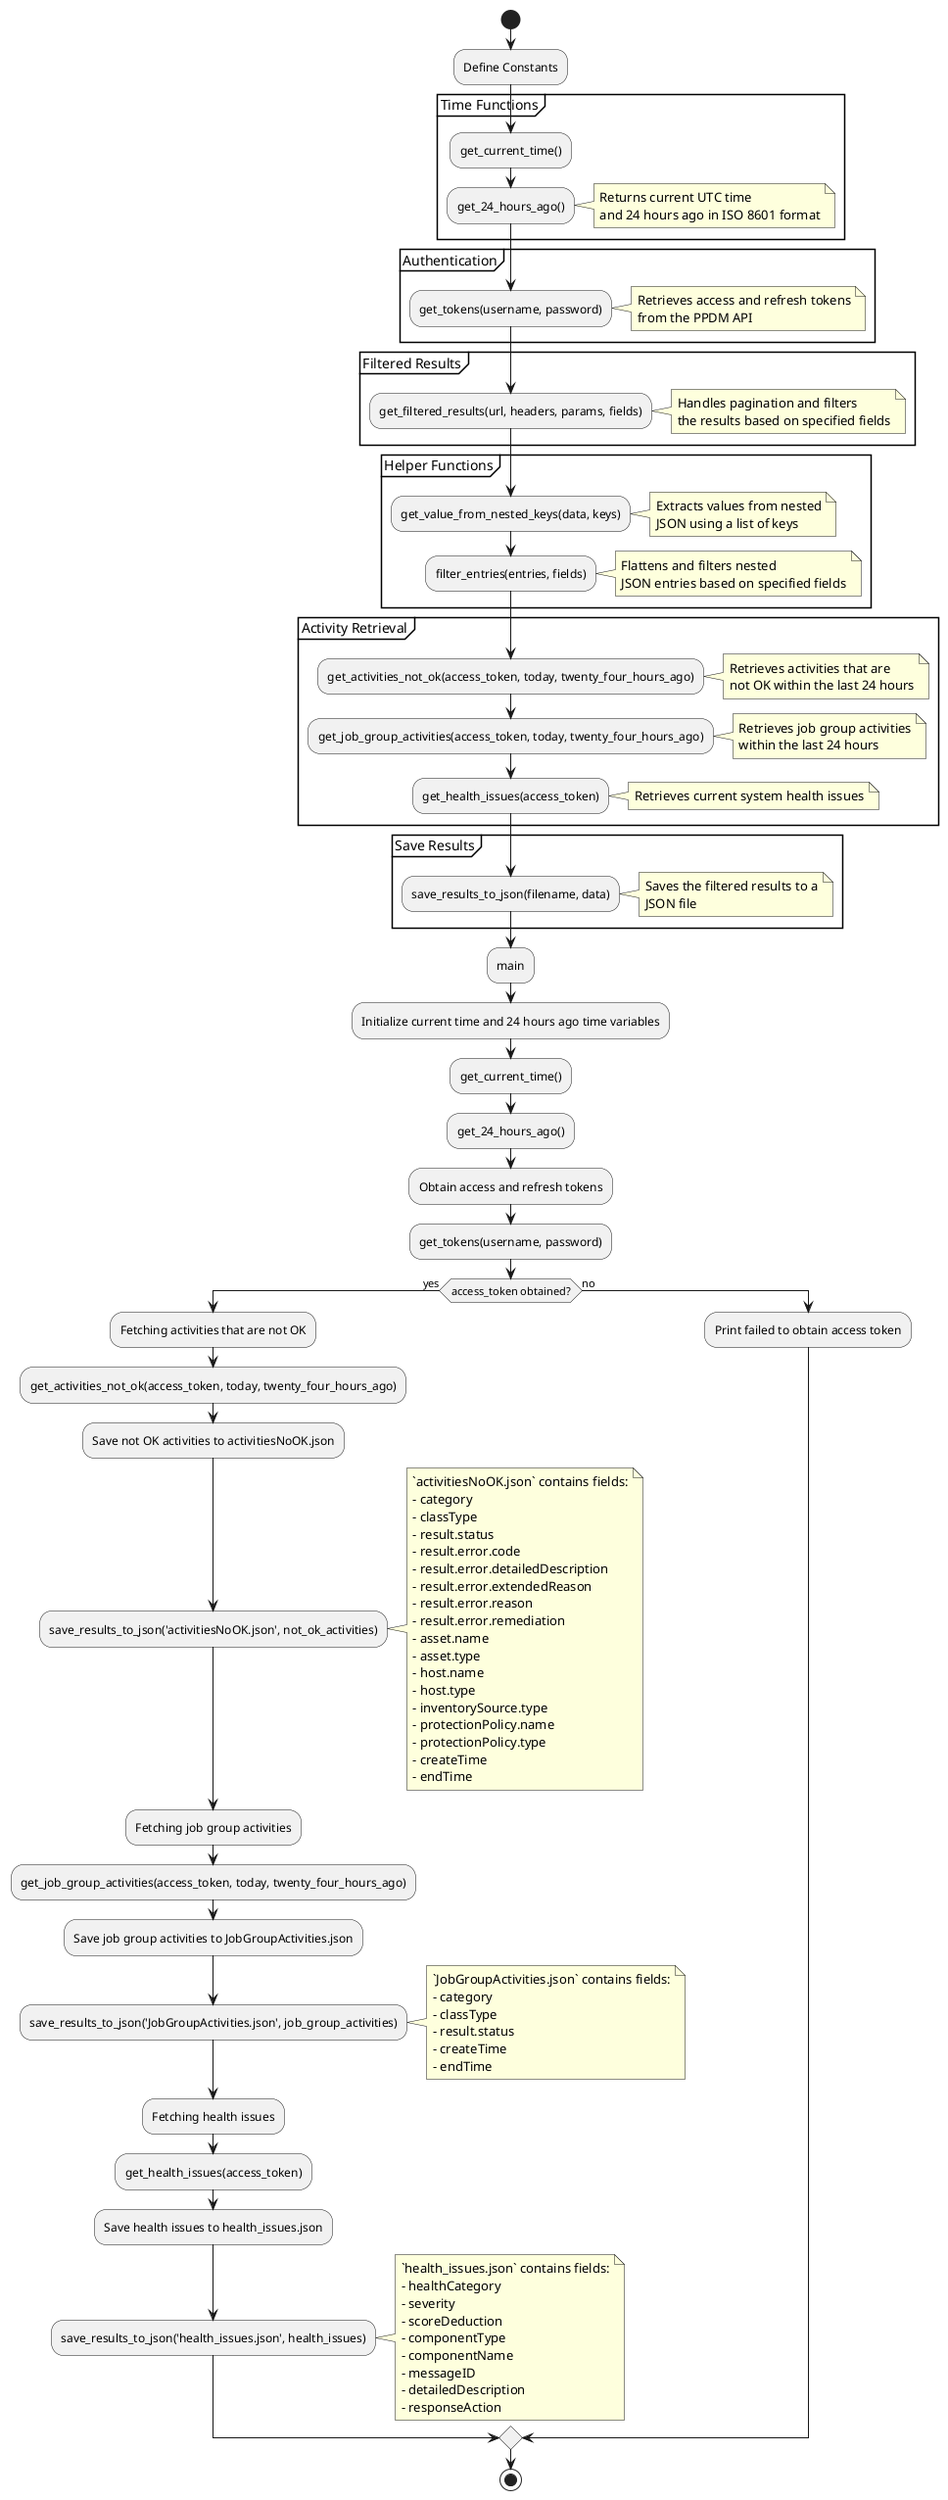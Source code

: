 @startuml

start

:Define Constants;

partition "Time Functions" {
    :get_current_time();
    :get_24_hours_ago();
    note right: Returns current UTC time\nand 24 hours ago in ISO 8601 format
}

partition "Authentication" {
    :get_tokens(username, password);
    note right: Retrieves access and refresh tokens\nfrom the PPDM API
}

partition "Filtered Results" {
    :get_filtered_results(url, headers, params, fields);
    note right: Handles pagination and filters\nthe results based on specified fields
}

partition "Helper Functions" {
    :get_value_from_nested_keys(data, keys);
    note right: Extracts values from nested\nJSON using a list of keys

    :filter_entries(entries, fields);
    note right: Flattens and filters nested\nJSON entries based on specified fields
}

partition "Activity Retrieval" {
    :get_activities_not_ok(access_token, today, twenty_four_hours_ago);
    note right: Retrieves activities that are\nnot OK within the last 24 hours

    :get_job_group_activities(access_token, today, twenty_four_hours_ago);
    note right: Retrieves job group activities\nwithin the last 24 hours

    :get_health_issues(access_token);
    note right: Retrieves current system health issues
}

partition "Save Results" {
    :save_results_to_json(filename, data);
    note right: Saves the filtered results to a\nJSON file
}

:main;

:Initialize current time and 24 hours ago time variables;
:get_current_time();
:get_24_hours_ago();

:Obtain access and refresh tokens;
:get_tokens(username, password);

if (access_token obtained?) then (yes)
    :Fetching activities that are not OK;
    :get_activities_not_ok(access_token, today, twenty_four_hours_ago);
    
    :Save not OK activities to activitiesNoOK.json;
    :save_results_to_json('activitiesNoOK.json', not_ok_activities);
    note right: `activitiesNoOK.json` contains fields:\n- category\n- classType\n- result.status\n- result.error.code\n- result.error.detailedDescription\n- result.error.extendedReason\n- result.error.reason\n- result.error.remediation\n- asset.name\n- asset.type\n- host.name\n- host.type\n- inventorySource.type\n- protectionPolicy.name\n- protectionPolicy.type\n- createTime\n- endTime

    :Fetching job group activities;
    :get_job_group_activities(access_token, today, twenty_four_hours_ago);

    :Save job group activities to JobGroupActivities.json;
    :save_results_to_json('JobGroupActivities.json', job_group_activities);
    note right: `JobGroupActivities.json` contains fields:\n- category\n- classType\n- result.status\n- createTime\n- endTime

    :Fetching health issues;
    :get_health_issues(access_token);

    :Save health issues to health_issues.json;
    :save_results_to_json('health_issues.json', health_issues);
    note right: `health_issues.json` contains fields:\n- healthCategory\n- severity\n- scoreDeduction\n- componentType\n- componentName\n- messageID\n- detailedDescription\n- responseAction
else (no)
    :Print failed to obtain access token;
endif

stop

@enduml
